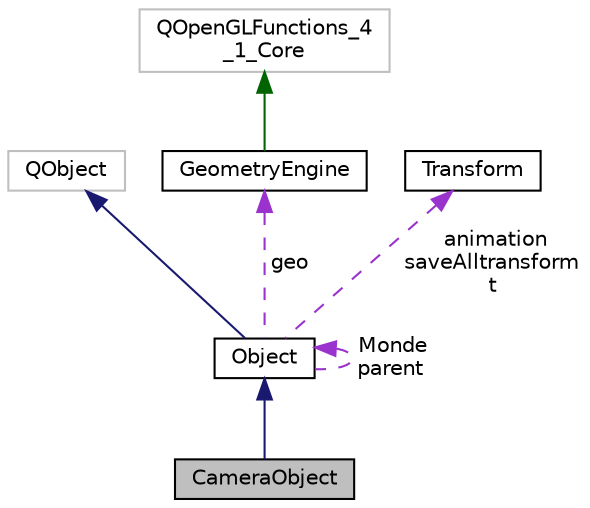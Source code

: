 digraph "CameraObject"
{
 // LATEX_PDF_SIZE
  edge [fontname="Helvetica",fontsize="10",labelfontname="Helvetica",labelfontsize="10"];
  node [fontname="Helvetica",fontsize="10",shape=record];
  Node1 [label="CameraObject",height=0.2,width=0.4,color="black", fillcolor="grey75", style="filled", fontcolor="black",tooltip="la classe CameraObject qui gère l'objet Caméra"];
  Node2 -> Node1 [dir="back",color="midnightblue",fontsize="10",style="solid",fontname="Helvetica"];
  Node2 [label="Object",height=0.2,width=0.4,color="black", fillcolor="white", style="filled",URL="$class_object.html",tooltip="la classe Object est la classe mère et est abstraite, elle contient les comportement par défaut...."];
  Node3 -> Node2 [dir="back",color="midnightblue",fontsize="10",style="solid",fontname="Helvetica"];
  Node3 [label="QObject",height=0.2,width=0.4,color="grey75", fillcolor="white", style="filled",tooltip=" "];
  Node4 -> Node2 [dir="back",color="darkorchid3",fontsize="10",style="dashed",label=" geo" ,fontname="Helvetica"];
  Node4 [label="GeometryEngine",height=0.2,width=0.4,color="black", fillcolor="white", style="filled",URL="$class_geometry_engine.html",tooltip="la classe GeometryEngine effectue toute les actions en rapport aux maillage"];
  Node5 -> Node4 [dir="back",color="darkgreen",fontsize="10",style="solid",fontname="Helvetica"];
  Node5 [label="QOpenGLFunctions_4\l_1_Core",height=0.2,width=0.4,color="grey75", fillcolor="white", style="filled",tooltip=" "];
  Node2 -> Node2 [dir="back",color="darkorchid3",fontsize="10",style="dashed",label=" Monde\nparent" ,fontname="Helvetica"];
  Node6 -> Node2 [dir="back",color="darkorchid3",fontsize="10",style="dashed",label=" animation\nsaveAlltransform\nt" ,fontname="Helvetica"];
  Node6 [label="Transform",height=0.2,width=0.4,color="black", fillcolor="white", style="filled",URL="$class_transform.html",tooltip="la classe Transform Transform effectue les calculs géométrique afin de générer une matrice de tranfor..."];
}
